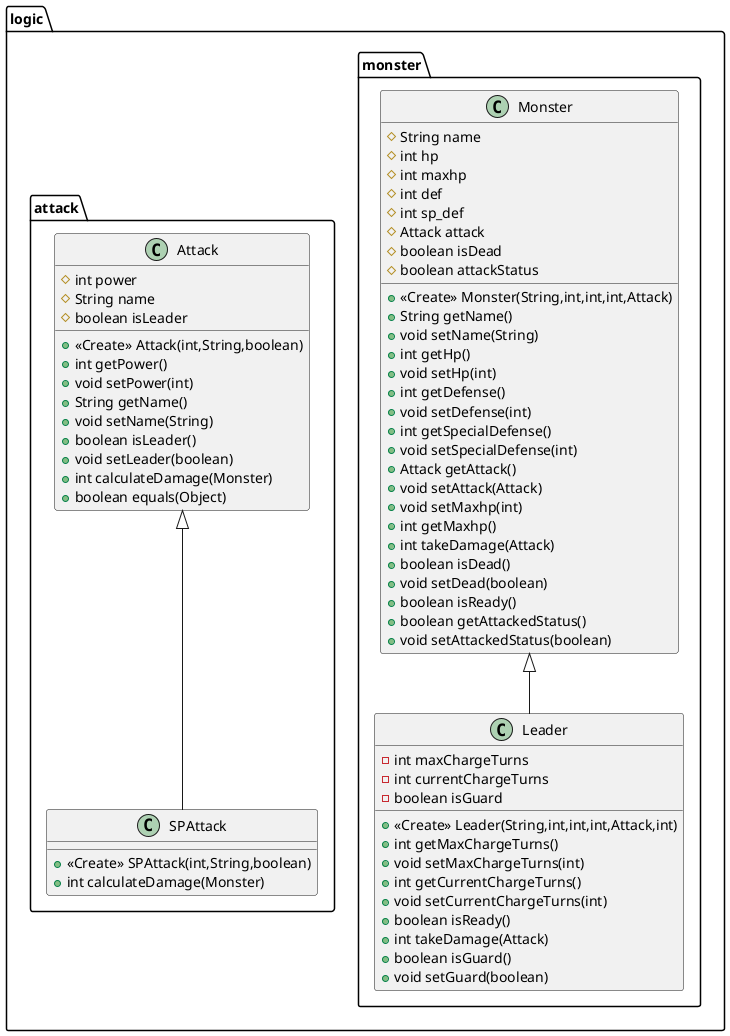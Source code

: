 @startuml
class logic.monster.Leader {
- int maxChargeTurns
- int currentChargeTurns
- boolean isGuard
+ <<Create>> Leader(String,int,int,int,Attack,int)
+ int getMaxChargeTurns()
+ void setMaxChargeTurns(int)
+ int getCurrentChargeTurns()
+ void setCurrentChargeTurns(int)
+ boolean isReady()
+ int takeDamage(Attack)
+ boolean isGuard()
+ void setGuard(boolean)
}
class logic.attack.Attack {
# int power
# String name
# boolean isLeader
+ <<Create>> Attack(int,String,boolean)
+ int getPower()
+ void setPower(int)
+ String getName()
+ void setName(String)
+ boolean isLeader()
+ void setLeader(boolean)
+ int calculateDamage(Monster)
+ boolean equals(Object)
}
class logic.monster.Monster {
# String name
# int hp
# int maxhp
# int def
# int sp_def
# Attack attack
# boolean isDead
# boolean attackStatus
+ <<Create>> Monster(String,int,int,int,Attack)
+ String getName()
+ void setName(String)
+ int getHp()
+ void setHp(int)
+ int getDefense()
+ void setDefense(int)
+ int getSpecialDefense()
+ void setSpecialDefense(int)
+ Attack getAttack()
+ void setAttack(Attack)
+ void setMaxhp(int)
+ int getMaxhp()
+ int takeDamage(Attack)
+ boolean isDead()
+ void setDead(boolean)
+ boolean isReady()
+ boolean getAttackedStatus()
+ void setAttackedStatus(boolean)
}
class logic.attack.SPAttack {
+ <<Create>> SPAttack(int,String,boolean)
+ int calculateDamage(Monster)
}


logic.monster.Monster <|-- logic.monster.Leader
logic.attack.Attack <|-- logic.attack.SPAttack
@enduml